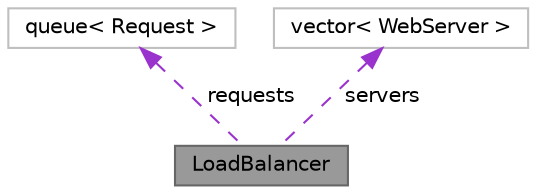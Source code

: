 digraph "LoadBalancer"
{
 // LATEX_PDF_SIZE
  bgcolor="transparent";
  edge [fontname=Helvetica,fontsize=10,labelfontname=Helvetica,labelfontsize=10];
  node [fontname=Helvetica,fontsize=10,shape=box,height=0.2,width=0.4];
  Node1 [label="LoadBalancer",height=0.2,width=0.4,color="gray40", fillcolor="grey60", style="filled", fontcolor="black",tooltip="A class representing a load balancer that distributes requests to a pool of web servers."];
  Node2 -> Node1 [dir="back",color="darkorchid3",style="dashed",label=" requests" ];
  Node2 [label="queue\< Request \>",height=0.2,width=0.4,color="grey75", fillcolor="white", style="filled",tooltip=" "];
  Node3 -> Node1 [dir="back",color="darkorchid3",style="dashed",label=" servers" ];
  Node3 [label="vector\< WebServer \>",height=0.2,width=0.4,color="grey75", fillcolor="white", style="filled",tooltip=" "];
}
